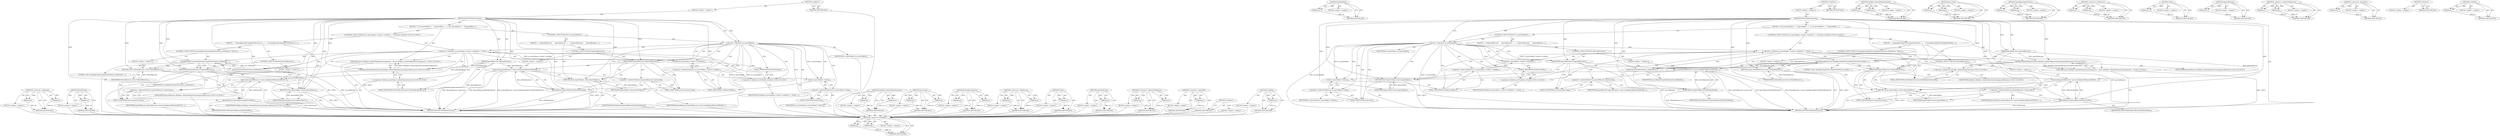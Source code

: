 digraph "visibility" {
vulnerable_103 [label=<(METHOD,&lt;operator&gt;.notEquals)>];
vulnerable_104 [label=<(PARAM,p1)>];
vulnerable_105 [label=<(PARAM,p2)>];
vulnerable_106 [label=<(BLOCK,&lt;empty&gt;,&lt;empty&gt;)>];
vulnerable_107 [label=<(METHOD_RETURN,ANY)>];
vulnerable_126 [label=<(METHOD,getAttribute)>];
vulnerable_127 [label=<(PARAM,p1)>];
vulnerable_128 [label=<(BLOCK,&lt;empty&gt;,&lt;empty&gt;)>];
vulnerable_129 [label=<(METHOD_RETURN,ANY)>];
vulnerable_6 [label=<(METHOD,&lt;global&gt;)<SUB>1</SUB>>];
vulnerable_7 [label=<(BLOCK,&lt;empty&gt;,&lt;empty&gt;)<SUB>1</SUB>>];
vulnerable_8 [label=<(METHOD,defaultObjectInclusion)<SUB>1</SUB>>];
vulnerable_9 [label=<(PARAM,IgnoredReasons* ignoredReasons)<SUB>2</SUB>>];
vulnerable_10 [label=<(BLOCK,{

  if (!m_layoutObject) {
    if (ignoredReas...,{

  if (!m_layoutObject) {
    if (ignoredReas...)<SUB>2</SUB>>];
vulnerable_11 [label=<(CONTROL_STRUCTURE,IF,if (!m_layoutObject))<SUB>4</SUB>>];
vulnerable_12 [label=<(&lt;operator&gt;.logicalNot,!m_layoutObject)<SUB>4</SUB>>];
vulnerable_13 [label=<(IDENTIFIER,m_layoutObject,!m_layoutObject)<SUB>4</SUB>>];
vulnerable_14 [label=<(BLOCK,{
    if (ignoredReasons)
      ignoredReasons-...,{
    if (ignoredReasons)
      ignoredReasons-...)<SUB>4</SUB>>];
vulnerable_15 [label=<(CONTROL_STRUCTURE,IF,if (ignoredReasons))<SUB>5</SUB>>];
vulnerable_16 [label=<(IDENTIFIER,ignoredReasons,if (ignoredReasons))<SUB>5</SUB>>];
vulnerable_17 [label=<(BLOCK,&lt;empty&gt;,&lt;empty&gt;)<SUB>6</SUB>>];
vulnerable_18 [label=<(push_back,ignoredReasons-&gt;push_back(IgnoredReason(AXNotRe...)<SUB>6</SUB>>];
vulnerable_19 [label=<(&lt;operator&gt;.indirectFieldAccess,ignoredReasons-&gt;push_back)<SUB>6</SUB>>];
vulnerable_20 [label=<(IDENTIFIER,ignoredReasons,ignoredReasons-&gt;push_back(IgnoredReason(AXNotRe...)<SUB>6</SUB>>];
vulnerable_21 [label=<(FIELD_IDENTIFIER,push_back,push_back)<SUB>6</SUB>>];
vulnerable_22 [label=<(IgnoredReason,IgnoredReason(AXNotRendered))<SUB>6</SUB>>];
vulnerable_23 [label=<(IDENTIFIER,AXNotRendered,IgnoredReason(AXNotRendered))<SUB>6</SUB>>];
vulnerable_24 [label=<(RETURN,return IgnoreObject;,return IgnoreObject;)<SUB>7</SUB>>];
vulnerable_25 [label=<(IDENTIFIER,IgnoreObject,return IgnoreObject;)<SUB>7</SUB>>];
vulnerable_26 [label="<(CONTROL_STRUCTURE,IF,if (m_layoutObject-&gt;style()-&gt;visibility() != EVisibility::kVisible))<SUB>10</SUB>>"];
vulnerable_27 [label=<(&lt;operator&gt;.notEquals,m_layoutObject-&gt;style()-&gt;visibility() != EVisib...)<SUB>10</SUB>>];
vulnerable_28 [label=<(visibility,m_layoutObject-&gt;style()-&gt;visibility())<SUB>10</SUB>>];
vulnerable_29 [label=<(&lt;operator&gt;.indirectFieldAccess,m_layoutObject-&gt;style()-&gt;visibility)<SUB>10</SUB>>];
vulnerable_30 [label=<(style,m_layoutObject-&gt;style())<SUB>10</SUB>>];
vulnerable_31 [label=<(&lt;operator&gt;.indirectFieldAccess,m_layoutObject-&gt;style)<SUB>10</SUB>>];
vulnerable_32 [label=<(IDENTIFIER,m_layoutObject,m_layoutObject-&gt;style())<SUB>10</SUB>>];
vulnerable_33 [label=<(FIELD_IDENTIFIER,style,style)<SUB>10</SUB>>];
vulnerable_34 [label=<(FIELD_IDENTIFIER,visibility,visibility)<SUB>10</SUB>>];
vulnerable_35 [label="<(&lt;operator&gt;.fieldAccess,EVisibility::kVisible)<SUB>10</SUB>>"];
vulnerable_36 [label=<(IDENTIFIER,EVisibility,m_layoutObject-&gt;style()-&gt;visibility() != EVisib...)<SUB>10</SUB>>];
vulnerable_37 [label=<(FIELD_IDENTIFIER,kVisible,kVisible)<SUB>10</SUB>>];
vulnerable_38 [label=<(BLOCK,{
    if (equalIgnoringCase(getAttribute(aria_h...,{
    if (equalIgnoringCase(getAttribute(aria_h...)<SUB>10</SUB>>];
vulnerable_39 [label=<(CONTROL_STRUCTURE,IF,if (equalIgnoringCase(getAttribute(aria_hiddenAttr), &quot;false&quot;)))<SUB>11</SUB>>];
vulnerable_40 [label=<(equalIgnoringCase,equalIgnoringCase(getAttribute(aria_hiddenAttr)...)<SUB>11</SUB>>];
vulnerable_41 [label=<(getAttribute,getAttribute(aria_hiddenAttr))<SUB>11</SUB>>];
vulnerable_42 [label=<(IDENTIFIER,aria_hiddenAttr,getAttribute(aria_hiddenAttr))<SUB>11</SUB>>];
vulnerable_43 [label=<(LITERAL,&quot;false&quot;,equalIgnoringCase(getAttribute(aria_hiddenAttr)...)<SUB>11</SUB>>];
vulnerable_44 [label=<(BLOCK,&lt;empty&gt;,&lt;empty&gt;)<SUB>12</SUB>>];
vulnerable_45 [label=<(RETURN,return DefaultBehavior;,return DefaultBehavior;)<SUB>12</SUB>>];
vulnerable_46 [label=<(IDENTIFIER,DefaultBehavior,return DefaultBehavior;)<SUB>12</SUB>>];
vulnerable_47 [label=<(CONTROL_STRUCTURE,IF,if (ignoredReasons))<SUB>14</SUB>>];
vulnerable_48 [label=<(IDENTIFIER,ignoredReasons,if (ignoredReasons))<SUB>14</SUB>>];
vulnerable_49 [label=<(BLOCK,&lt;empty&gt;,&lt;empty&gt;)<SUB>15</SUB>>];
vulnerable_50 [label=<(push_back,ignoredReasons-&gt;push_back(IgnoredReason(AXNotVi...)<SUB>15</SUB>>];
vulnerable_51 [label=<(&lt;operator&gt;.indirectFieldAccess,ignoredReasons-&gt;push_back)<SUB>15</SUB>>];
vulnerable_52 [label=<(IDENTIFIER,ignoredReasons,ignoredReasons-&gt;push_back(IgnoredReason(AXNotVi...)<SUB>15</SUB>>];
vulnerable_53 [label=<(FIELD_IDENTIFIER,push_back,push_back)<SUB>15</SUB>>];
vulnerable_54 [label=<(IgnoredReason,IgnoredReason(AXNotVisible))<SUB>15</SUB>>];
vulnerable_55 [label=<(IDENTIFIER,AXNotVisible,IgnoredReason(AXNotVisible))<SUB>15</SUB>>];
vulnerable_56 [label=<(RETURN,return IgnoreObject;,return IgnoreObject;)<SUB>16</SUB>>];
vulnerable_57 [label=<(IDENTIFIER,IgnoreObject,return IgnoreObject;)<SUB>16</SUB>>];
vulnerable_58 [label="<(RETURN,return AXObject::defaultObjectInclusion(ignored...,return AXObject::defaultObjectInclusion(ignored...)<SUB>19</SUB>>"];
vulnerable_59 [label="<(AXObject.defaultObjectInclusion,AXObject::defaultObjectInclusion(ignoredReasons))<SUB>19</SUB>>"];
vulnerable_60 [label="<(&lt;operator&gt;.fieldAccess,AXObject::defaultObjectInclusion)<SUB>19</SUB>>"];
vulnerable_61 [label="<(IDENTIFIER,AXObject,AXObject::defaultObjectInclusion(ignoredReasons))<SUB>19</SUB>>"];
vulnerable_62 [label=<(FIELD_IDENTIFIER,defaultObjectInclusion,defaultObjectInclusion)<SUB>19</SUB>>];
vulnerable_63 [label="<(IDENTIFIER,ignoredReasons,AXObject::defaultObjectInclusion(ignoredReasons))<SUB>19</SUB>>"];
vulnerable_64 [label=<(METHOD_RETURN,AXObjectInclusion)<SUB>1</SUB>>];
vulnerable_66 [label=<(METHOD_RETURN,ANY)<SUB>1</SUB>>];
vulnerable_130 [label=<(METHOD,AXObject.defaultObjectInclusion)>];
vulnerable_131 [label=<(PARAM,p1)>];
vulnerable_132 [label=<(PARAM,p2)>];
vulnerable_133 [label=<(BLOCK,&lt;empty&gt;,&lt;empty&gt;)>];
vulnerable_134 [label=<(METHOD_RETURN,ANY)>];
vulnerable_89 [label=<(METHOD,push_back)>];
vulnerable_90 [label=<(PARAM,p1)>];
vulnerable_91 [label=<(PARAM,p2)>];
vulnerable_92 [label=<(BLOCK,&lt;empty&gt;,&lt;empty&gt;)>];
vulnerable_93 [label=<(METHOD_RETURN,ANY)>];
vulnerable_121 [label=<(METHOD,equalIgnoringCase)>];
vulnerable_122 [label=<(PARAM,p1)>];
vulnerable_123 [label=<(PARAM,p2)>];
vulnerable_124 [label=<(BLOCK,&lt;empty&gt;,&lt;empty&gt;)>];
vulnerable_125 [label=<(METHOD_RETURN,ANY)>];
vulnerable_116 [label=<(METHOD,&lt;operator&gt;.fieldAccess)>];
vulnerable_117 [label=<(PARAM,p1)>];
vulnerable_118 [label=<(PARAM,p2)>];
vulnerable_119 [label=<(BLOCK,&lt;empty&gt;,&lt;empty&gt;)>];
vulnerable_120 [label=<(METHOD_RETURN,ANY)>];
vulnerable_112 [label=<(METHOD,style)>];
vulnerable_113 [label=<(PARAM,p1)>];
vulnerable_114 [label=<(BLOCK,&lt;empty&gt;,&lt;empty&gt;)>];
vulnerable_115 [label=<(METHOD_RETURN,ANY)>];
vulnerable_99 [label=<(METHOD,IgnoredReason)>];
vulnerable_100 [label=<(PARAM,p1)>];
vulnerable_101 [label=<(BLOCK,&lt;empty&gt;,&lt;empty&gt;)>];
vulnerable_102 [label=<(METHOD_RETURN,ANY)>];
vulnerable_94 [label=<(METHOD,&lt;operator&gt;.indirectFieldAccess)>];
vulnerable_95 [label=<(PARAM,p1)>];
vulnerable_96 [label=<(PARAM,p2)>];
vulnerable_97 [label=<(BLOCK,&lt;empty&gt;,&lt;empty&gt;)>];
vulnerable_98 [label=<(METHOD_RETURN,ANY)>];
vulnerable_85 [label=<(METHOD,&lt;operator&gt;.logicalNot)>];
vulnerable_86 [label=<(PARAM,p1)>];
vulnerable_87 [label=<(BLOCK,&lt;empty&gt;,&lt;empty&gt;)>];
vulnerable_88 [label=<(METHOD_RETURN,ANY)>];
vulnerable_79 [label=<(METHOD,&lt;global&gt;)<SUB>1</SUB>>];
vulnerable_80 [label=<(BLOCK,&lt;empty&gt;,&lt;empty&gt;)>];
vulnerable_81 [label=<(METHOD_RETURN,ANY)>];
vulnerable_108 [label=<(METHOD,visibility)>];
vulnerable_109 [label=<(PARAM,p1)>];
vulnerable_110 [label=<(BLOCK,&lt;empty&gt;,&lt;empty&gt;)>];
vulnerable_111 [label=<(METHOD_RETURN,ANY)>];
fixed_103 [label=<(METHOD,&lt;operator&gt;.notEquals)>];
fixed_104 [label=<(PARAM,p1)>];
fixed_105 [label=<(PARAM,p2)>];
fixed_106 [label=<(BLOCK,&lt;empty&gt;,&lt;empty&gt;)>];
fixed_107 [label=<(METHOD_RETURN,ANY)>];
fixed_126 [label=<(METHOD,getAttribute)>];
fixed_127 [label=<(PARAM,p1)>];
fixed_128 [label=<(BLOCK,&lt;empty&gt;,&lt;empty&gt;)>];
fixed_129 [label=<(METHOD_RETURN,ANY)>];
fixed_6 [label=<(METHOD,&lt;global&gt;)<SUB>1</SUB>>];
fixed_7 [label=<(BLOCK,&lt;empty&gt;,&lt;empty&gt;)<SUB>1</SUB>>];
fixed_8 [label=<(METHOD,defaultObjectInclusion)<SUB>1</SUB>>];
fixed_9 [label=<(PARAM,IgnoredReasons* ignoredReasons)<SUB>2</SUB>>];
fixed_10 [label=<(BLOCK,{

  if (!m_layoutObject) {
    if (ignoredReas...,{

  if (!m_layoutObject) {
    if (ignoredReas...)<SUB>2</SUB>>];
fixed_11 [label=<(CONTROL_STRUCTURE,IF,if (!m_layoutObject))<SUB>4</SUB>>];
fixed_12 [label=<(&lt;operator&gt;.logicalNot,!m_layoutObject)<SUB>4</SUB>>];
fixed_13 [label=<(IDENTIFIER,m_layoutObject,!m_layoutObject)<SUB>4</SUB>>];
fixed_14 [label=<(BLOCK,{
    if (ignoredReasons)
      ignoredReasons-...,{
    if (ignoredReasons)
      ignoredReasons-...)<SUB>4</SUB>>];
fixed_15 [label=<(CONTROL_STRUCTURE,IF,if (ignoredReasons))<SUB>5</SUB>>];
fixed_16 [label=<(IDENTIFIER,ignoredReasons,if (ignoredReasons))<SUB>5</SUB>>];
fixed_17 [label=<(BLOCK,&lt;empty&gt;,&lt;empty&gt;)<SUB>6</SUB>>];
fixed_18 [label=<(push_back,ignoredReasons-&gt;push_back(IgnoredReason(AXNotRe...)<SUB>6</SUB>>];
fixed_19 [label=<(&lt;operator&gt;.indirectFieldAccess,ignoredReasons-&gt;push_back)<SUB>6</SUB>>];
fixed_20 [label=<(IDENTIFIER,ignoredReasons,ignoredReasons-&gt;push_back(IgnoredReason(AXNotRe...)<SUB>6</SUB>>];
fixed_21 [label=<(FIELD_IDENTIFIER,push_back,push_back)<SUB>6</SUB>>];
fixed_22 [label=<(IgnoredReason,IgnoredReason(AXNotRendered))<SUB>6</SUB>>];
fixed_23 [label=<(IDENTIFIER,AXNotRendered,IgnoredReason(AXNotRendered))<SUB>6</SUB>>];
fixed_24 [label=<(RETURN,return IgnoreObject;,return IgnoreObject;)<SUB>7</SUB>>];
fixed_25 [label=<(IDENTIFIER,IgnoreObject,return IgnoreObject;)<SUB>7</SUB>>];
fixed_26 [label="<(CONTROL_STRUCTURE,IF,if (m_layoutObject-&gt;style()-&gt;visibility() != EVisibility::kVisible))<SUB>10</SUB>>"];
fixed_27 [label=<(&lt;operator&gt;.notEquals,m_layoutObject-&gt;style()-&gt;visibility() != EVisib...)<SUB>10</SUB>>];
fixed_28 [label=<(visibility,m_layoutObject-&gt;style()-&gt;visibility())<SUB>10</SUB>>];
fixed_29 [label=<(&lt;operator&gt;.indirectFieldAccess,m_layoutObject-&gt;style()-&gt;visibility)<SUB>10</SUB>>];
fixed_30 [label=<(style,m_layoutObject-&gt;style())<SUB>10</SUB>>];
fixed_31 [label=<(&lt;operator&gt;.indirectFieldAccess,m_layoutObject-&gt;style)<SUB>10</SUB>>];
fixed_32 [label=<(IDENTIFIER,m_layoutObject,m_layoutObject-&gt;style())<SUB>10</SUB>>];
fixed_33 [label=<(FIELD_IDENTIFIER,style,style)<SUB>10</SUB>>];
fixed_34 [label=<(FIELD_IDENTIFIER,visibility,visibility)<SUB>10</SUB>>];
fixed_35 [label="<(&lt;operator&gt;.fieldAccess,EVisibility::kVisible)<SUB>10</SUB>>"];
fixed_36 [label=<(IDENTIFIER,EVisibility,m_layoutObject-&gt;style()-&gt;visibility() != EVisib...)<SUB>10</SUB>>];
fixed_37 [label=<(FIELD_IDENTIFIER,kVisible,kVisible)<SUB>10</SUB>>];
fixed_38 [label=<(BLOCK,{
    if (equalIgnoringASCIICase(getAttribute(a...,{
    if (equalIgnoringASCIICase(getAttribute(a...)<SUB>10</SUB>>];
fixed_39 [label=<(CONTROL_STRUCTURE,IF,if (equalIgnoringASCIICase(getAttribute(aria_hiddenAttr), &quot;false&quot;)))<SUB>11</SUB>>];
fixed_40 [label=<(equalIgnoringASCIICase,equalIgnoringASCIICase(getAttribute(aria_hidden...)<SUB>11</SUB>>];
fixed_41 [label=<(getAttribute,getAttribute(aria_hiddenAttr))<SUB>11</SUB>>];
fixed_42 [label=<(IDENTIFIER,aria_hiddenAttr,getAttribute(aria_hiddenAttr))<SUB>11</SUB>>];
fixed_43 [label=<(LITERAL,&quot;false&quot;,equalIgnoringASCIICase(getAttribute(aria_hidden...)<SUB>11</SUB>>];
fixed_44 [label=<(BLOCK,&lt;empty&gt;,&lt;empty&gt;)<SUB>12</SUB>>];
fixed_45 [label=<(RETURN,return DefaultBehavior;,return DefaultBehavior;)<SUB>12</SUB>>];
fixed_46 [label=<(IDENTIFIER,DefaultBehavior,return DefaultBehavior;)<SUB>12</SUB>>];
fixed_47 [label=<(CONTROL_STRUCTURE,IF,if (ignoredReasons))<SUB>14</SUB>>];
fixed_48 [label=<(IDENTIFIER,ignoredReasons,if (ignoredReasons))<SUB>14</SUB>>];
fixed_49 [label=<(BLOCK,&lt;empty&gt;,&lt;empty&gt;)<SUB>15</SUB>>];
fixed_50 [label=<(push_back,ignoredReasons-&gt;push_back(IgnoredReason(AXNotVi...)<SUB>15</SUB>>];
fixed_51 [label=<(&lt;operator&gt;.indirectFieldAccess,ignoredReasons-&gt;push_back)<SUB>15</SUB>>];
fixed_52 [label=<(IDENTIFIER,ignoredReasons,ignoredReasons-&gt;push_back(IgnoredReason(AXNotVi...)<SUB>15</SUB>>];
fixed_53 [label=<(FIELD_IDENTIFIER,push_back,push_back)<SUB>15</SUB>>];
fixed_54 [label=<(IgnoredReason,IgnoredReason(AXNotVisible))<SUB>15</SUB>>];
fixed_55 [label=<(IDENTIFIER,AXNotVisible,IgnoredReason(AXNotVisible))<SUB>15</SUB>>];
fixed_56 [label=<(RETURN,return IgnoreObject;,return IgnoreObject;)<SUB>16</SUB>>];
fixed_57 [label=<(IDENTIFIER,IgnoreObject,return IgnoreObject;)<SUB>16</SUB>>];
fixed_58 [label="<(RETURN,return AXObject::defaultObjectInclusion(ignored...,return AXObject::defaultObjectInclusion(ignored...)<SUB>19</SUB>>"];
fixed_59 [label="<(AXObject.defaultObjectInclusion,AXObject::defaultObjectInclusion(ignoredReasons))<SUB>19</SUB>>"];
fixed_60 [label="<(&lt;operator&gt;.fieldAccess,AXObject::defaultObjectInclusion)<SUB>19</SUB>>"];
fixed_61 [label="<(IDENTIFIER,AXObject,AXObject::defaultObjectInclusion(ignoredReasons))<SUB>19</SUB>>"];
fixed_62 [label=<(FIELD_IDENTIFIER,defaultObjectInclusion,defaultObjectInclusion)<SUB>19</SUB>>];
fixed_63 [label="<(IDENTIFIER,ignoredReasons,AXObject::defaultObjectInclusion(ignoredReasons))<SUB>19</SUB>>"];
fixed_64 [label=<(METHOD_RETURN,AXObjectInclusion)<SUB>1</SUB>>];
fixed_66 [label=<(METHOD_RETURN,ANY)<SUB>1</SUB>>];
fixed_130 [label=<(METHOD,AXObject.defaultObjectInclusion)>];
fixed_131 [label=<(PARAM,p1)>];
fixed_132 [label=<(PARAM,p2)>];
fixed_133 [label=<(BLOCK,&lt;empty&gt;,&lt;empty&gt;)>];
fixed_134 [label=<(METHOD_RETURN,ANY)>];
fixed_89 [label=<(METHOD,push_back)>];
fixed_90 [label=<(PARAM,p1)>];
fixed_91 [label=<(PARAM,p2)>];
fixed_92 [label=<(BLOCK,&lt;empty&gt;,&lt;empty&gt;)>];
fixed_93 [label=<(METHOD_RETURN,ANY)>];
fixed_121 [label=<(METHOD,equalIgnoringASCIICase)>];
fixed_122 [label=<(PARAM,p1)>];
fixed_123 [label=<(PARAM,p2)>];
fixed_124 [label=<(BLOCK,&lt;empty&gt;,&lt;empty&gt;)>];
fixed_125 [label=<(METHOD_RETURN,ANY)>];
fixed_116 [label=<(METHOD,&lt;operator&gt;.fieldAccess)>];
fixed_117 [label=<(PARAM,p1)>];
fixed_118 [label=<(PARAM,p2)>];
fixed_119 [label=<(BLOCK,&lt;empty&gt;,&lt;empty&gt;)>];
fixed_120 [label=<(METHOD_RETURN,ANY)>];
fixed_112 [label=<(METHOD,style)>];
fixed_113 [label=<(PARAM,p1)>];
fixed_114 [label=<(BLOCK,&lt;empty&gt;,&lt;empty&gt;)>];
fixed_115 [label=<(METHOD_RETURN,ANY)>];
fixed_99 [label=<(METHOD,IgnoredReason)>];
fixed_100 [label=<(PARAM,p1)>];
fixed_101 [label=<(BLOCK,&lt;empty&gt;,&lt;empty&gt;)>];
fixed_102 [label=<(METHOD_RETURN,ANY)>];
fixed_94 [label=<(METHOD,&lt;operator&gt;.indirectFieldAccess)>];
fixed_95 [label=<(PARAM,p1)>];
fixed_96 [label=<(PARAM,p2)>];
fixed_97 [label=<(BLOCK,&lt;empty&gt;,&lt;empty&gt;)>];
fixed_98 [label=<(METHOD_RETURN,ANY)>];
fixed_85 [label=<(METHOD,&lt;operator&gt;.logicalNot)>];
fixed_86 [label=<(PARAM,p1)>];
fixed_87 [label=<(BLOCK,&lt;empty&gt;,&lt;empty&gt;)>];
fixed_88 [label=<(METHOD_RETURN,ANY)>];
fixed_79 [label=<(METHOD,&lt;global&gt;)<SUB>1</SUB>>];
fixed_80 [label=<(BLOCK,&lt;empty&gt;,&lt;empty&gt;)>];
fixed_81 [label=<(METHOD_RETURN,ANY)>];
fixed_108 [label=<(METHOD,visibility)>];
fixed_109 [label=<(PARAM,p1)>];
fixed_110 [label=<(BLOCK,&lt;empty&gt;,&lt;empty&gt;)>];
fixed_111 [label=<(METHOD_RETURN,ANY)>];
vulnerable_103 -> vulnerable_104  [key=0, label="AST: "];
vulnerable_103 -> vulnerable_104  [key=1, label="DDG: "];
vulnerable_103 -> vulnerable_106  [key=0, label="AST: "];
vulnerable_103 -> vulnerable_105  [key=0, label="AST: "];
vulnerable_103 -> vulnerable_105  [key=1, label="DDG: "];
vulnerable_103 -> vulnerable_107  [key=0, label="AST: "];
vulnerable_103 -> vulnerable_107  [key=1, label="CFG: "];
vulnerable_104 -> vulnerable_107  [key=0, label="DDG: p1"];
vulnerable_105 -> vulnerable_107  [key=0, label="DDG: p2"];
vulnerable_106 -> fixed_103  [key=0];
vulnerable_107 -> fixed_103  [key=0];
vulnerable_126 -> vulnerable_127  [key=0, label="AST: "];
vulnerable_126 -> vulnerable_127  [key=1, label="DDG: "];
vulnerable_126 -> vulnerable_128  [key=0, label="AST: "];
vulnerable_126 -> vulnerable_129  [key=0, label="AST: "];
vulnerable_126 -> vulnerable_129  [key=1, label="CFG: "];
vulnerable_127 -> vulnerable_129  [key=0, label="DDG: p1"];
vulnerable_128 -> fixed_103  [key=0];
vulnerable_129 -> fixed_103  [key=0];
vulnerable_6 -> vulnerable_7  [key=0, label="AST: "];
vulnerable_6 -> vulnerable_66  [key=0, label="AST: "];
vulnerable_6 -> vulnerable_66  [key=1, label="CFG: "];
vulnerable_7 -> vulnerable_8  [key=0, label="AST: "];
vulnerable_8 -> vulnerable_9  [key=0, label="AST: "];
vulnerable_8 -> vulnerable_9  [key=1, label="DDG: "];
vulnerable_8 -> vulnerable_10  [key=0, label="AST: "];
vulnerable_8 -> vulnerable_64  [key=0, label="AST: "];
vulnerable_8 -> vulnerable_12  [key=0, label="CFG: "];
vulnerable_8 -> vulnerable_12  [key=1, label="DDG: "];
vulnerable_8 -> vulnerable_24  [key=0, label="DDG: "];
vulnerable_8 -> vulnerable_56  [key=0, label="DDG: "];
vulnerable_8 -> vulnerable_59  [key=0, label="DDG: "];
vulnerable_8 -> vulnerable_16  [key=0, label="DDG: "];
vulnerable_8 -> vulnerable_25  [key=0, label="DDG: "];
vulnerable_8 -> vulnerable_48  [key=0, label="DDG: "];
vulnerable_8 -> vulnerable_57  [key=0, label="DDG: "];
vulnerable_8 -> vulnerable_40  [key=0, label="DDG: "];
vulnerable_8 -> vulnerable_45  [key=0, label="DDG: "];
vulnerable_8 -> vulnerable_41  [key=0, label="DDG: "];
vulnerable_8 -> vulnerable_46  [key=0, label="DDG: "];
vulnerable_8 -> vulnerable_22  [key=0, label="DDG: "];
vulnerable_8 -> vulnerable_54  [key=0, label="DDG: "];
vulnerable_9 -> vulnerable_64  [key=0, label="DDG: ignoredReasons"];
vulnerable_9 -> vulnerable_59  [key=0, label="DDG: ignoredReasons"];
vulnerable_9 -> vulnerable_18  [key=0, label="DDG: ignoredReasons"];
vulnerable_9 -> vulnerable_50  [key=0, label="DDG: ignoredReasons"];
vulnerable_10 -> vulnerable_11  [key=0, label="AST: "];
vulnerable_10 -> vulnerable_26  [key=0, label="AST: "];
vulnerable_10 -> vulnerable_58  [key=0, label="AST: "];
vulnerable_11 -> vulnerable_12  [key=0, label="AST: "];
vulnerable_11 -> vulnerable_14  [key=0, label="AST: "];
vulnerable_12 -> vulnerable_13  [key=0, label="AST: "];
vulnerable_12 -> vulnerable_16  [key=0, label="CFG: "];
vulnerable_12 -> vulnerable_16  [key=1, label="CDG: "];
vulnerable_12 -> vulnerable_33  [key=0, label="CFG: "];
vulnerable_12 -> vulnerable_33  [key=1, label="CDG: "];
vulnerable_12 -> vulnerable_64  [key=0, label="DDG: m_layoutObject"];
vulnerable_12 -> vulnerable_64  [key=1, label="DDG: !m_layoutObject"];
vulnerable_12 -> vulnerable_30  [key=0, label="DDG: m_layoutObject"];
vulnerable_12 -> vulnerable_30  [key=1, label="CDG: "];
vulnerable_12 -> vulnerable_24  [key=0, label="CDG: "];
vulnerable_12 -> vulnerable_34  [key=0, label="CDG: "];
vulnerable_12 -> vulnerable_28  [key=0, label="CDG: "];
vulnerable_12 -> vulnerable_37  [key=0, label="CDG: "];
vulnerable_12 -> vulnerable_27  [key=0, label="CDG: "];
vulnerable_12 -> vulnerable_29  [key=0, label="CDG: "];
vulnerable_12 -> vulnerable_35  [key=0, label="CDG: "];
vulnerable_12 -> vulnerable_31  [key=0, label="CDG: "];
vulnerable_13 -> fixed_103  [key=0];
vulnerable_14 -> vulnerable_15  [key=0, label="AST: "];
vulnerable_14 -> vulnerable_24  [key=0, label="AST: "];
vulnerable_15 -> vulnerable_16  [key=0, label="AST: "];
vulnerable_15 -> vulnerable_17  [key=0, label="AST: "];
vulnerable_16 -> vulnerable_21  [key=0, label="CFG: "];
vulnerable_16 -> vulnerable_21  [key=1, label="CDG: "];
vulnerable_16 -> vulnerable_24  [key=0, label="CFG: "];
vulnerable_16 -> vulnerable_19  [key=0, label="CDG: "];
vulnerable_16 -> vulnerable_22  [key=0, label="CDG: "];
vulnerable_16 -> vulnerable_18  [key=0, label="CDG: "];
vulnerable_17 -> vulnerable_18  [key=0, label="AST: "];
vulnerable_18 -> vulnerable_19  [key=0, label="AST: "];
vulnerable_18 -> vulnerable_22  [key=0, label="AST: "];
vulnerable_18 -> vulnerable_24  [key=0, label="CFG: "];
vulnerable_18 -> vulnerable_64  [key=0, label="DDG: ignoredReasons-&gt;push_back"];
vulnerable_18 -> vulnerable_64  [key=1, label="DDG: IgnoredReason(AXNotRendered)"];
vulnerable_18 -> vulnerable_64  [key=2, label="DDG: ignoredReasons-&gt;push_back(IgnoredReason(AXNotRendered))"];
vulnerable_19 -> vulnerable_20  [key=0, label="AST: "];
vulnerable_19 -> vulnerable_21  [key=0, label="AST: "];
vulnerable_19 -> vulnerable_22  [key=0, label="CFG: "];
vulnerable_20 -> fixed_103  [key=0];
vulnerable_21 -> vulnerable_19  [key=0, label="CFG: "];
vulnerable_22 -> vulnerable_23  [key=0, label="AST: "];
vulnerable_22 -> vulnerable_18  [key=0, label="CFG: "];
vulnerable_22 -> vulnerable_18  [key=1, label="DDG: AXNotRendered"];
vulnerable_22 -> vulnerable_64  [key=0, label="DDG: AXNotRendered"];
vulnerable_23 -> fixed_103  [key=0];
vulnerable_24 -> vulnerable_25  [key=0, label="AST: "];
vulnerable_24 -> vulnerable_64  [key=0, label="CFG: "];
vulnerable_24 -> vulnerable_64  [key=1, label="DDG: &lt;RET&gt;"];
vulnerable_25 -> vulnerable_24  [key=0, label="DDG: IgnoreObject"];
vulnerable_26 -> vulnerable_27  [key=0, label="AST: "];
vulnerable_26 -> vulnerable_38  [key=0, label="AST: "];
vulnerable_27 -> vulnerable_28  [key=0, label="AST: "];
vulnerable_27 -> vulnerable_35  [key=0, label="AST: "];
vulnerable_27 -> vulnerable_41  [key=0, label="CFG: "];
vulnerable_27 -> vulnerable_41  [key=1, label="CDG: "];
vulnerable_27 -> vulnerable_62  [key=0, label="CFG: "];
vulnerable_27 -> vulnerable_62  [key=1, label="CDG: "];
vulnerable_27 -> vulnerable_58  [key=0, label="CDG: "];
vulnerable_27 -> vulnerable_60  [key=0, label="CDG: "];
vulnerable_27 -> vulnerable_40  [key=0, label="CDG: "];
vulnerable_27 -> vulnerable_59  [key=0, label="CDG: "];
vulnerable_28 -> vulnerable_29  [key=0, label="AST: "];
vulnerable_28 -> vulnerable_37  [key=0, label="CFG: "];
vulnerable_28 -> vulnerable_27  [key=0, label="DDG: m_layoutObject-&gt;style()-&gt;visibility"];
vulnerable_29 -> vulnerable_30  [key=0, label="AST: "];
vulnerable_29 -> vulnerable_34  [key=0, label="AST: "];
vulnerable_29 -> vulnerable_28  [key=0, label="CFG: "];
vulnerable_30 -> vulnerable_31  [key=0, label="AST: "];
vulnerable_30 -> vulnerable_34  [key=0, label="CFG: "];
vulnerable_31 -> vulnerable_32  [key=0, label="AST: "];
vulnerable_31 -> vulnerable_33  [key=0, label="AST: "];
vulnerable_31 -> vulnerable_30  [key=0, label="CFG: "];
vulnerable_32 -> fixed_103  [key=0];
vulnerable_33 -> vulnerable_31  [key=0, label="CFG: "];
vulnerable_34 -> vulnerable_29  [key=0, label="CFG: "];
vulnerable_35 -> vulnerable_36  [key=0, label="AST: "];
vulnerable_35 -> vulnerable_37  [key=0, label="AST: "];
vulnerable_35 -> vulnerable_27  [key=0, label="CFG: "];
vulnerable_36 -> fixed_103  [key=0];
vulnerable_37 -> vulnerable_35  [key=0, label="CFG: "];
vulnerable_38 -> vulnerable_39  [key=0, label="AST: "];
vulnerable_38 -> vulnerable_47  [key=0, label="AST: "];
vulnerable_38 -> vulnerable_56  [key=0, label="AST: "];
vulnerable_39 -> vulnerable_40  [key=0, label="AST: "];
vulnerable_39 -> vulnerable_44  [key=0, label="AST: "];
vulnerable_40 -> vulnerable_41  [key=0, label="AST: "];
vulnerable_40 -> vulnerable_43  [key=0, label="AST: "];
vulnerable_40 -> vulnerable_48  [key=0, label="CFG: "];
vulnerable_40 -> vulnerable_48  [key=1, label="CDG: "];
vulnerable_40 -> vulnerable_45  [key=0, label="CFG: "];
vulnerable_40 -> vulnerable_45  [key=1, label="CDG: "];
vulnerable_40 -> vulnerable_56  [key=0, label="CDG: "];
vulnerable_41 -> vulnerable_42  [key=0, label="AST: "];
vulnerable_41 -> vulnerable_40  [key=0, label="CFG: "];
vulnerable_41 -> vulnerable_40  [key=1, label="DDG: aria_hiddenAttr"];
vulnerable_41 -> vulnerable_64  [key=0, label="DDG: aria_hiddenAttr"];
vulnerable_42 -> fixed_103  [key=0];
vulnerable_43 -> fixed_103  [key=0];
vulnerable_44 -> vulnerable_45  [key=0, label="AST: "];
vulnerable_45 -> vulnerable_46  [key=0, label="AST: "];
vulnerable_45 -> vulnerable_64  [key=0, label="CFG: "];
vulnerable_45 -> vulnerable_64  [key=1, label="DDG: &lt;RET&gt;"];
vulnerable_46 -> vulnerable_45  [key=0, label="DDG: DefaultBehavior"];
vulnerable_47 -> vulnerable_48  [key=0, label="AST: "];
vulnerable_47 -> vulnerable_49  [key=0, label="AST: "];
vulnerable_48 -> vulnerable_53  [key=0, label="CFG: "];
vulnerable_48 -> vulnerable_53  [key=1, label="CDG: "];
vulnerable_48 -> vulnerable_56  [key=0, label="CFG: "];
vulnerable_48 -> vulnerable_51  [key=0, label="CDG: "];
vulnerable_48 -> vulnerable_50  [key=0, label="CDG: "];
vulnerable_48 -> vulnerable_54  [key=0, label="CDG: "];
vulnerable_49 -> vulnerable_50  [key=0, label="AST: "];
vulnerable_50 -> vulnerable_51  [key=0, label="AST: "];
vulnerable_50 -> vulnerable_54  [key=0, label="AST: "];
vulnerable_50 -> vulnerable_56  [key=0, label="CFG: "];
vulnerable_51 -> vulnerable_52  [key=0, label="AST: "];
vulnerable_51 -> vulnerable_53  [key=0, label="AST: "];
vulnerable_51 -> vulnerable_54  [key=0, label="CFG: "];
vulnerable_52 -> fixed_103  [key=0];
vulnerable_53 -> vulnerable_51  [key=0, label="CFG: "];
vulnerable_54 -> vulnerable_55  [key=0, label="AST: "];
vulnerable_54 -> vulnerable_50  [key=0, label="CFG: "];
vulnerable_54 -> vulnerable_50  [key=1, label="DDG: AXNotVisible"];
vulnerable_54 -> vulnerable_64  [key=0, label="DDG: AXNotVisible"];
vulnerable_55 -> fixed_103  [key=0];
vulnerable_56 -> vulnerable_57  [key=0, label="AST: "];
vulnerable_56 -> vulnerable_64  [key=0, label="CFG: "];
vulnerable_56 -> vulnerable_64  [key=1, label="DDG: &lt;RET&gt;"];
vulnerable_57 -> vulnerable_56  [key=0, label="DDG: IgnoreObject"];
vulnerable_58 -> vulnerable_59  [key=0, label="AST: "];
vulnerable_58 -> vulnerable_64  [key=0, label="CFG: "];
vulnerable_58 -> vulnerable_64  [key=1, label="DDG: &lt;RET&gt;"];
vulnerable_59 -> vulnerable_60  [key=0, label="AST: "];
vulnerable_59 -> vulnerable_63  [key=0, label="AST: "];
vulnerable_59 -> vulnerable_58  [key=0, label="CFG: "];
vulnerable_59 -> vulnerable_58  [key=1, label="DDG: AXObject::defaultObjectInclusion(ignoredReasons)"];
vulnerable_60 -> vulnerable_61  [key=0, label="AST: "];
vulnerable_60 -> vulnerable_62  [key=0, label="AST: "];
vulnerable_60 -> vulnerable_59  [key=0, label="CFG: "];
vulnerable_61 -> fixed_103  [key=0];
vulnerable_62 -> vulnerable_60  [key=0, label="CFG: "];
vulnerable_63 -> fixed_103  [key=0];
vulnerable_64 -> fixed_103  [key=0];
vulnerable_66 -> fixed_103  [key=0];
vulnerable_130 -> vulnerable_131  [key=0, label="AST: "];
vulnerable_130 -> vulnerable_131  [key=1, label="DDG: "];
vulnerable_130 -> vulnerable_133  [key=0, label="AST: "];
vulnerable_130 -> vulnerable_132  [key=0, label="AST: "];
vulnerable_130 -> vulnerable_132  [key=1, label="DDG: "];
vulnerable_130 -> vulnerable_134  [key=0, label="AST: "];
vulnerable_130 -> vulnerable_134  [key=1, label="CFG: "];
vulnerable_131 -> vulnerable_134  [key=0, label="DDG: p1"];
vulnerable_132 -> vulnerable_134  [key=0, label="DDG: p2"];
vulnerable_133 -> fixed_103  [key=0];
vulnerable_134 -> fixed_103  [key=0];
vulnerable_89 -> vulnerable_90  [key=0, label="AST: "];
vulnerable_89 -> vulnerable_90  [key=1, label="DDG: "];
vulnerable_89 -> vulnerable_92  [key=0, label="AST: "];
vulnerable_89 -> vulnerable_91  [key=0, label="AST: "];
vulnerable_89 -> vulnerable_91  [key=1, label="DDG: "];
vulnerable_89 -> vulnerable_93  [key=0, label="AST: "];
vulnerable_89 -> vulnerable_93  [key=1, label="CFG: "];
vulnerable_90 -> vulnerable_93  [key=0, label="DDG: p1"];
vulnerable_91 -> vulnerable_93  [key=0, label="DDG: p2"];
vulnerable_92 -> fixed_103  [key=0];
vulnerable_93 -> fixed_103  [key=0];
vulnerable_121 -> vulnerable_122  [key=0, label="AST: "];
vulnerable_121 -> vulnerable_122  [key=1, label="DDG: "];
vulnerable_121 -> vulnerable_124  [key=0, label="AST: "];
vulnerable_121 -> vulnerable_123  [key=0, label="AST: "];
vulnerable_121 -> vulnerable_123  [key=1, label="DDG: "];
vulnerable_121 -> vulnerable_125  [key=0, label="AST: "];
vulnerable_121 -> vulnerable_125  [key=1, label="CFG: "];
vulnerable_122 -> vulnerable_125  [key=0, label="DDG: p1"];
vulnerable_123 -> vulnerable_125  [key=0, label="DDG: p2"];
vulnerable_124 -> fixed_103  [key=0];
vulnerable_125 -> fixed_103  [key=0];
vulnerable_116 -> vulnerable_117  [key=0, label="AST: "];
vulnerable_116 -> vulnerable_117  [key=1, label="DDG: "];
vulnerable_116 -> vulnerable_119  [key=0, label="AST: "];
vulnerable_116 -> vulnerable_118  [key=0, label="AST: "];
vulnerable_116 -> vulnerable_118  [key=1, label="DDG: "];
vulnerable_116 -> vulnerable_120  [key=0, label="AST: "];
vulnerable_116 -> vulnerable_120  [key=1, label="CFG: "];
vulnerable_117 -> vulnerable_120  [key=0, label="DDG: p1"];
vulnerable_118 -> vulnerable_120  [key=0, label="DDG: p2"];
vulnerable_119 -> fixed_103  [key=0];
vulnerable_120 -> fixed_103  [key=0];
vulnerable_112 -> vulnerable_113  [key=0, label="AST: "];
vulnerable_112 -> vulnerable_113  [key=1, label="DDG: "];
vulnerable_112 -> vulnerable_114  [key=0, label="AST: "];
vulnerable_112 -> vulnerable_115  [key=0, label="AST: "];
vulnerable_112 -> vulnerable_115  [key=1, label="CFG: "];
vulnerable_113 -> vulnerable_115  [key=0, label="DDG: p1"];
vulnerable_114 -> fixed_103  [key=0];
vulnerable_115 -> fixed_103  [key=0];
vulnerable_99 -> vulnerable_100  [key=0, label="AST: "];
vulnerable_99 -> vulnerable_100  [key=1, label="DDG: "];
vulnerable_99 -> vulnerable_101  [key=0, label="AST: "];
vulnerable_99 -> vulnerable_102  [key=0, label="AST: "];
vulnerable_99 -> vulnerable_102  [key=1, label="CFG: "];
vulnerable_100 -> vulnerable_102  [key=0, label="DDG: p1"];
vulnerable_101 -> fixed_103  [key=0];
vulnerable_102 -> fixed_103  [key=0];
vulnerable_94 -> vulnerable_95  [key=0, label="AST: "];
vulnerable_94 -> vulnerable_95  [key=1, label="DDG: "];
vulnerable_94 -> vulnerable_97  [key=0, label="AST: "];
vulnerable_94 -> vulnerable_96  [key=0, label="AST: "];
vulnerable_94 -> vulnerable_96  [key=1, label="DDG: "];
vulnerable_94 -> vulnerable_98  [key=0, label="AST: "];
vulnerable_94 -> vulnerable_98  [key=1, label="CFG: "];
vulnerable_95 -> vulnerable_98  [key=0, label="DDG: p1"];
vulnerable_96 -> vulnerable_98  [key=0, label="DDG: p2"];
vulnerable_97 -> fixed_103  [key=0];
vulnerable_98 -> fixed_103  [key=0];
vulnerable_85 -> vulnerable_86  [key=0, label="AST: "];
vulnerable_85 -> vulnerable_86  [key=1, label="DDG: "];
vulnerable_85 -> vulnerable_87  [key=0, label="AST: "];
vulnerable_85 -> vulnerable_88  [key=0, label="AST: "];
vulnerable_85 -> vulnerable_88  [key=1, label="CFG: "];
vulnerable_86 -> vulnerable_88  [key=0, label="DDG: p1"];
vulnerable_87 -> fixed_103  [key=0];
vulnerable_88 -> fixed_103  [key=0];
vulnerable_79 -> vulnerable_80  [key=0, label="AST: "];
vulnerable_79 -> vulnerable_81  [key=0, label="AST: "];
vulnerable_79 -> vulnerable_81  [key=1, label="CFG: "];
vulnerable_80 -> fixed_103  [key=0];
vulnerable_81 -> fixed_103  [key=0];
vulnerable_108 -> vulnerable_109  [key=0, label="AST: "];
vulnerable_108 -> vulnerable_109  [key=1, label="DDG: "];
vulnerable_108 -> vulnerable_110  [key=0, label="AST: "];
vulnerable_108 -> vulnerable_111  [key=0, label="AST: "];
vulnerable_108 -> vulnerable_111  [key=1, label="CFG: "];
vulnerable_109 -> vulnerable_111  [key=0, label="DDG: p1"];
vulnerable_110 -> fixed_103  [key=0];
vulnerable_111 -> fixed_103  [key=0];
fixed_103 -> fixed_104  [key=0, label="AST: "];
fixed_103 -> fixed_104  [key=1, label="DDG: "];
fixed_103 -> fixed_106  [key=0, label="AST: "];
fixed_103 -> fixed_105  [key=0, label="AST: "];
fixed_103 -> fixed_105  [key=1, label="DDG: "];
fixed_103 -> fixed_107  [key=0, label="AST: "];
fixed_103 -> fixed_107  [key=1, label="CFG: "];
fixed_104 -> fixed_107  [key=0, label="DDG: p1"];
fixed_105 -> fixed_107  [key=0, label="DDG: p2"];
fixed_126 -> fixed_127  [key=0, label="AST: "];
fixed_126 -> fixed_127  [key=1, label="DDG: "];
fixed_126 -> fixed_128  [key=0, label="AST: "];
fixed_126 -> fixed_129  [key=0, label="AST: "];
fixed_126 -> fixed_129  [key=1, label="CFG: "];
fixed_127 -> fixed_129  [key=0, label="DDG: p1"];
fixed_6 -> fixed_7  [key=0, label="AST: "];
fixed_6 -> fixed_66  [key=0, label="AST: "];
fixed_6 -> fixed_66  [key=1, label="CFG: "];
fixed_7 -> fixed_8  [key=0, label="AST: "];
fixed_8 -> fixed_9  [key=0, label="AST: "];
fixed_8 -> fixed_9  [key=1, label="DDG: "];
fixed_8 -> fixed_10  [key=0, label="AST: "];
fixed_8 -> fixed_64  [key=0, label="AST: "];
fixed_8 -> fixed_12  [key=0, label="CFG: "];
fixed_8 -> fixed_12  [key=1, label="DDG: "];
fixed_8 -> fixed_24  [key=0, label="DDG: "];
fixed_8 -> fixed_56  [key=0, label="DDG: "];
fixed_8 -> fixed_59  [key=0, label="DDG: "];
fixed_8 -> fixed_16  [key=0, label="DDG: "];
fixed_8 -> fixed_25  [key=0, label="DDG: "];
fixed_8 -> fixed_48  [key=0, label="DDG: "];
fixed_8 -> fixed_57  [key=0, label="DDG: "];
fixed_8 -> fixed_40  [key=0, label="DDG: "];
fixed_8 -> fixed_45  [key=0, label="DDG: "];
fixed_8 -> fixed_41  [key=0, label="DDG: "];
fixed_8 -> fixed_46  [key=0, label="DDG: "];
fixed_8 -> fixed_22  [key=0, label="DDG: "];
fixed_8 -> fixed_54  [key=0, label="DDG: "];
fixed_9 -> fixed_64  [key=0, label="DDG: ignoredReasons"];
fixed_9 -> fixed_59  [key=0, label="DDG: ignoredReasons"];
fixed_9 -> fixed_18  [key=0, label="DDG: ignoredReasons"];
fixed_9 -> fixed_50  [key=0, label="DDG: ignoredReasons"];
fixed_10 -> fixed_11  [key=0, label="AST: "];
fixed_10 -> fixed_26  [key=0, label="AST: "];
fixed_10 -> fixed_58  [key=0, label="AST: "];
fixed_11 -> fixed_12  [key=0, label="AST: "];
fixed_11 -> fixed_14  [key=0, label="AST: "];
fixed_12 -> fixed_13  [key=0, label="AST: "];
fixed_12 -> fixed_16  [key=0, label="CFG: "];
fixed_12 -> fixed_16  [key=1, label="CDG: "];
fixed_12 -> fixed_33  [key=0, label="CFG: "];
fixed_12 -> fixed_33  [key=1, label="CDG: "];
fixed_12 -> fixed_64  [key=0, label="DDG: m_layoutObject"];
fixed_12 -> fixed_64  [key=1, label="DDG: !m_layoutObject"];
fixed_12 -> fixed_30  [key=0, label="DDG: m_layoutObject"];
fixed_12 -> fixed_30  [key=1, label="CDG: "];
fixed_12 -> fixed_24  [key=0, label="CDG: "];
fixed_12 -> fixed_34  [key=0, label="CDG: "];
fixed_12 -> fixed_28  [key=0, label="CDG: "];
fixed_12 -> fixed_37  [key=0, label="CDG: "];
fixed_12 -> fixed_27  [key=0, label="CDG: "];
fixed_12 -> fixed_29  [key=0, label="CDG: "];
fixed_12 -> fixed_35  [key=0, label="CDG: "];
fixed_12 -> fixed_31  [key=0, label="CDG: "];
fixed_14 -> fixed_15  [key=0, label="AST: "];
fixed_14 -> fixed_24  [key=0, label="AST: "];
fixed_15 -> fixed_16  [key=0, label="AST: "];
fixed_15 -> fixed_17  [key=0, label="AST: "];
fixed_16 -> fixed_21  [key=0, label="CFG: "];
fixed_16 -> fixed_21  [key=1, label="CDG: "];
fixed_16 -> fixed_24  [key=0, label="CFG: "];
fixed_16 -> fixed_19  [key=0, label="CDG: "];
fixed_16 -> fixed_22  [key=0, label="CDG: "];
fixed_16 -> fixed_18  [key=0, label="CDG: "];
fixed_17 -> fixed_18  [key=0, label="AST: "];
fixed_18 -> fixed_19  [key=0, label="AST: "];
fixed_18 -> fixed_22  [key=0, label="AST: "];
fixed_18 -> fixed_24  [key=0, label="CFG: "];
fixed_18 -> fixed_64  [key=0, label="DDG: ignoredReasons-&gt;push_back"];
fixed_18 -> fixed_64  [key=1, label="DDG: IgnoredReason(AXNotRendered)"];
fixed_18 -> fixed_64  [key=2, label="DDG: ignoredReasons-&gt;push_back(IgnoredReason(AXNotRendered))"];
fixed_19 -> fixed_20  [key=0, label="AST: "];
fixed_19 -> fixed_21  [key=0, label="AST: "];
fixed_19 -> fixed_22  [key=0, label="CFG: "];
fixed_21 -> fixed_19  [key=0, label="CFG: "];
fixed_22 -> fixed_23  [key=0, label="AST: "];
fixed_22 -> fixed_18  [key=0, label="CFG: "];
fixed_22 -> fixed_18  [key=1, label="DDG: AXNotRendered"];
fixed_22 -> fixed_64  [key=0, label="DDG: AXNotRendered"];
fixed_24 -> fixed_25  [key=0, label="AST: "];
fixed_24 -> fixed_64  [key=0, label="CFG: "];
fixed_24 -> fixed_64  [key=1, label="DDG: &lt;RET&gt;"];
fixed_25 -> fixed_24  [key=0, label="DDG: IgnoreObject"];
fixed_26 -> fixed_27  [key=0, label="AST: "];
fixed_26 -> fixed_38  [key=0, label="AST: "];
fixed_27 -> fixed_28  [key=0, label="AST: "];
fixed_27 -> fixed_35  [key=0, label="AST: "];
fixed_27 -> fixed_41  [key=0, label="CFG: "];
fixed_27 -> fixed_41  [key=1, label="CDG: "];
fixed_27 -> fixed_62  [key=0, label="CFG: "];
fixed_27 -> fixed_62  [key=1, label="CDG: "];
fixed_27 -> fixed_58  [key=0, label="CDG: "];
fixed_27 -> fixed_60  [key=0, label="CDG: "];
fixed_27 -> fixed_40  [key=0, label="CDG: "];
fixed_27 -> fixed_59  [key=0, label="CDG: "];
fixed_28 -> fixed_29  [key=0, label="AST: "];
fixed_28 -> fixed_37  [key=0, label="CFG: "];
fixed_28 -> fixed_27  [key=0, label="DDG: m_layoutObject-&gt;style()-&gt;visibility"];
fixed_29 -> fixed_30  [key=0, label="AST: "];
fixed_29 -> fixed_34  [key=0, label="AST: "];
fixed_29 -> fixed_28  [key=0, label="CFG: "];
fixed_30 -> fixed_31  [key=0, label="AST: "];
fixed_30 -> fixed_34  [key=0, label="CFG: "];
fixed_31 -> fixed_32  [key=0, label="AST: "];
fixed_31 -> fixed_33  [key=0, label="AST: "];
fixed_31 -> fixed_30  [key=0, label="CFG: "];
fixed_33 -> fixed_31  [key=0, label="CFG: "];
fixed_34 -> fixed_29  [key=0, label="CFG: "];
fixed_35 -> fixed_36  [key=0, label="AST: "];
fixed_35 -> fixed_37  [key=0, label="AST: "];
fixed_35 -> fixed_27  [key=0, label="CFG: "];
fixed_37 -> fixed_35  [key=0, label="CFG: "];
fixed_38 -> fixed_39  [key=0, label="AST: "];
fixed_38 -> fixed_47  [key=0, label="AST: "];
fixed_38 -> fixed_56  [key=0, label="AST: "];
fixed_39 -> fixed_40  [key=0, label="AST: "];
fixed_39 -> fixed_44  [key=0, label="AST: "];
fixed_40 -> fixed_41  [key=0, label="AST: "];
fixed_40 -> fixed_43  [key=0, label="AST: "];
fixed_40 -> fixed_48  [key=0, label="CFG: "];
fixed_40 -> fixed_48  [key=1, label="CDG: "];
fixed_40 -> fixed_45  [key=0, label="CFG: "];
fixed_40 -> fixed_45  [key=1, label="CDG: "];
fixed_40 -> fixed_56  [key=0, label="CDG: "];
fixed_41 -> fixed_42  [key=0, label="AST: "];
fixed_41 -> fixed_40  [key=0, label="CFG: "];
fixed_41 -> fixed_40  [key=1, label="DDG: aria_hiddenAttr"];
fixed_41 -> fixed_64  [key=0, label="DDG: aria_hiddenAttr"];
fixed_44 -> fixed_45  [key=0, label="AST: "];
fixed_45 -> fixed_46  [key=0, label="AST: "];
fixed_45 -> fixed_64  [key=0, label="CFG: "];
fixed_45 -> fixed_64  [key=1, label="DDG: &lt;RET&gt;"];
fixed_46 -> fixed_45  [key=0, label="DDG: DefaultBehavior"];
fixed_47 -> fixed_48  [key=0, label="AST: "];
fixed_47 -> fixed_49  [key=0, label="AST: "];
fixed_48 -> fixed_53  [key=0, label="CFG: "];
fixed_48 -> fixed_53  [key=1, label="CDG: "];
fixed_48 -> fixed_56  [key=0, label="CFG: "];
fixed_48 -> fixed_51  [key=0, label="CDG: "];
fixed_48 -> fixed_50  [key=0, label="CDG: "];
fixed_48 -> fixed_54  [key=0, label="CDG: "];
fixed_49 -> fixed_50  [key=0, label="AST: "];
fixed_50 -> fixed_51  [key=0, label="AST: "];
fixed_50 -> fixed_54  [key=0, label="AST: "];
fixed_50 -> fixed_56  [key=0, label="CFG: "];
fixed_51 -> fixed_52  [key=0, label="AST: "];
fixed_51 -> fixed_53  [key=0, label="AST: "];
fixed_51 -> fixed_54  [key=0, label="CFG: "];
fixed_53 -> fixed_51  [key=0, label="CFG: "];
fixed_54 -> fixed_55  [key=0, label="AST: "];
fixed_54 -> fixed_50  [key=0, label="CFG: "];
fixed_54 -> fixed_50  [key=1, label="DDG: AXNotVisible"];
fixed_54 -> fixed_64  [key=0, label="DDG: AXNotVisible"];
fixed_56 -> fixed_57  [key=0, label="AST: "];
fixed_56 -> fixed_64  [key=0, label="CFG: "];
fixed_56 -> fixed_64  [key=1, label="DDG: &lt;RET&gt;"];
fixed_57 -> fixed_56  [key=0, label="DDG: IgnoreObject"];
fixed_58 -> fixed_59  [key=0, label="AST: "];
fixed_58 -> fixed_64  [key=0, label="CFG: "];
fixed_58 -> fixed_64  [key=1, label="DDG: &lt;RET&gt;"];
fixed_59 -> fixed_60  [key=0, label="AST: "];
fixed_59 -> fixed_63  [key=0, label="AST: "];
fixed_59 -> fixed_58  [key=0, label="CFG: "];
fixed_59 -> fixed_58  [key=1, label="DDG: AXObject::defaultObjectInclusion(ignoredReasons)"];
fixed_60 -> fixed_61  [key=0, label="AST: "];
fixed_60 -> fixed_62  [key=0, label="AST: "];
fixed_60 -> fixed_59  [key=0, label="CFG: "];
fixed_62 -> fixed_60  [key=0, label="CFG: "];
fixed_130 -> fixed_131  [key=0, label="AST: "];
fixed_130 -> fixed_131  [key=1, label="DDG: "];
fixed_130 -> fixed_133  [key=0, label="AST: "];
fixed_130 -> fixed_132  [key=0, label="AST: "];
fixed_130 -> fixed_132  [key=1, label="DDG: "];
fixed_130 -> fixed_134  [key=0, label="AST: "];
fixed_130 -> fixed_134  [key=1, label="CFG: "];
fixed_131 -> fixed_134  [key=0, label="DDG: p1"];
fixed_132 -> fixed_134  [key=0, label="DDG: p2"];
fixed_89 -> fixed_90  [key=0, label="AST: "];
fixed_89 -> fixed_90  [key=1, label="DDG: "];
fixed_89 -> fixed_92  [key=0, label="AST: "];
fixed_89 -> fixed_91  [key=0, label="AST: "];
fixed_89 -> fixed_91  [key=1, label="DDG: "];
fixed_89 -> fixed_93  [key=0, label="AST: "];
fixed_89 -> fixed_93  [key=1, label="CFG: "];
fixed_90 -> fixed_93  [key=0, label="DDG: p1"];
fixed_91 -> fixed_93  [key=0, label="DDG: p2"];
fixed_121 -> fixed_122  [key=0, label="AST: "];
fixed_121 -> fixed_122  [key=1, label="DDG: "];
fixed_121 -> fixed_124  [key=0, label="AST: "];
fixed_121 -> fixed_123  [key=0, label="AST: "];
fixed_121 -> fixed_123  [key=1, label="DDG: "];
fixed_121 -> fixed_125  [key=0, label="AST: "];
fixed_121 -> fixed_125  [key=1, label="CFG: "];
fixed_122 -> fixed_125  [key=0, label="DDG: p1"];
fixed_123 -> fixed_125  [key=0, label="DDG: p2"];
fixed_116 -> fixed_117  [key=0, label="AST: "];
fixed_116 -> fixed_117  [key=1, label="DDG: "];
fixed_116 -> fixed_119  [key=0, label="AST: "];
fixed_116 -> fixed_118  [key=0, label="AST: "];
fixed_116 -> fixed_118  [key=1, label="DDG: "];
fixed_116 -> fixed_120  [key=0, label="AST: "];
fixed_116 -> fixed_120  [key=1, label="CFG: "];
fixed_117 -> fixed_120  [key=0, label="DDG: p1"];
fixed_118 -> fixed_120  [key=0, label="DDG: p2"];
fixed_112 -> fixed_113  [key=0, label="AST: "];
fixed_112 -> fixed_113  [key=1, label="DDG: "];
fixed_112 -> fixed_114  [key=0, label="AST: "];
fixed_112 -> fixed_115  [key=0, label="AST: "];
fixed_112 -> fixed_115  [key=1, label="CFG: "];
fixed_113 -> fixed_115  [key=0, label="DDG: p1"];
fixed_99 -> fixed_100  [key=0, label="AST: "];
fixed_99 -> fixed_100  [key=1, label="DDG: "];
fixed_99 -> fixed_101  [key=0, label="AST: "];
fixed_99 -> fixed_102  [key=0, label="AST: "];
fixed_99 -> fixed_102  [key=1, label="CFG: "];
fixed_100 -> fixed_102  [key=0, label="DDG: p1"];
fixed_94 -> fixed_95  [key=0, label="AST: "];
fixed_94 -> fixed_95  [key=1, label="DDG: "];
fixed_94 -> fixed_97  [key=0, label="AST: "];
fixed_94 -> fixed_96  [key=0, label="AST: "];
fixed_94 -> fixed_96  [key=1, label="DDG: "];
fixed_94 -> fixed_98  [key=0, label="AST: "];
fixed_94 -> fixed_98  [key=1, label="CFG: "];
fixed_95 -> fixed_98  [key=0, label="DDG: p1"];
fixed_96 -> fixed_98  [key=0, label="DDG: p2"];
fixed_85 -> fixed_86  [key=0, label="AST: "];
fixed_85 -> fixed_86  [key=1, label="DDG: "];
fixed_85 -> fixed_87  [key=0, label="AST: "];
fixed_85 -> fixed_88  [key=0, label="AST: "];
fixed_85 -> fixed_88  [key=1, label="CFG: "];
fixed_86 -> fixed_88  [key=0, label="DDG: p1"];
fixed_79 -> fixed_80  [key=0, label="AST: "];
fixed_79 -> fixed_81  [key=0, label="AST: "];
fixed_79 -> fixed_81  [key=1, label="CFG: "];
fixed_108 -> fixed_109  [key=0, label="AST: "];
fixed_108 -> fixed_109  [key=1, label="DDG: "];
fixed_108 -> fixed_110  [key=0, label="AST: "];
fixed_108 -> fixed_111  [key=0, label="AST: "];
fixed_108 -> fixed_111  [key=1, label="CFG: "];
fixed_109 -> fixed_111  [key=0, label="DDG: p1"];
}
